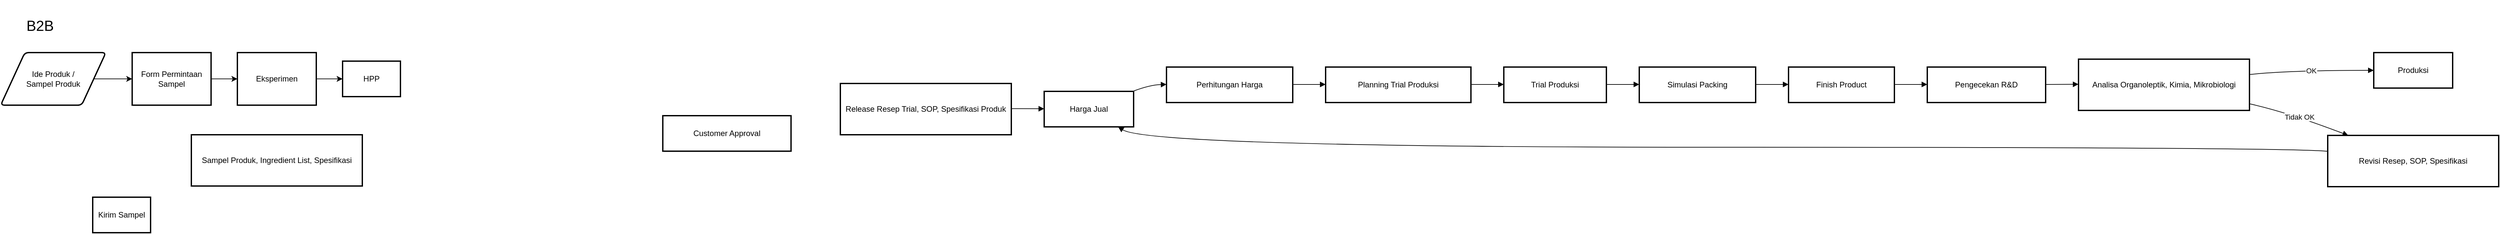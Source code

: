 <mxfile version="26.2.9">
  <diagram name="B2B" id="JEkLsybQMh7TkXwGEb7z">
    <mxGraphModel dx="1271" dy="962" grid="1" gridSize="10" guides="1" tooltips="1" connect="1" arrows="1" fold="1" page="1" pageScale="1" pageWidth="850" pageHeight="1100" math="0" shadow="0">
      <root>
        <mxCell id="0" />
        <mxCell id="1" parent="0" />
        <mxCell id="7P-PuD_ggh4ez_p3lZlP-15" style="edgeStyle=orthogonalEdgeStyle;rounded=0;orthogonalLoop=1;jettySize=auto;html=1;exitX=1;exitY=0.5;exitDx=0;exitDy=0;entryX=0;entryY=0.5;entryDx=0;entryDy=0;" edge="1" parent="1" source="6dXVv3c4vtzoXwTVIitz-65" target="7P-PuD_ggh4ez_p3lZlP-11">
          <mxGeometry relative="1" as="geometry" />
        </mxCell>
        <mxCell id="6dXVv3c4vtzoXwTVIitz-65" value="Form Permintaan Sampel" style="whiteSpace=wrap;strokeWidth=2;" parent="1" vertex="1">
          <mxGeometry x="280" y="160" width="120" height="80" as="geometry" />
        </mxCell>
        <mxCell id="6dXVv3c4vtzoXwTVIitz-66" value="Sampel Produk, Ingredient List, Spesifikasi" style="whiteSpace=wrap;strokeWidth=2;" parent="1" vertex="1">
          <mxGeometry x="370" y="285" width="260" height="78" as="geometry" />
        </mxCell>
        <mxCell id="6dXVv3c4vtzoXwTVIitz-67" value="HPP" style="whiteSpace=wrap;strokeWidth=2;" parent="1" vertex="1">
          <mxGeometry x="600" y="173" width="88" height="54" as="geometry" />
        </mxCell>
        <mxCell id="6dXVv3c4vtzoXwTVIitz-68" value="Customer Approval" style="whiteSpace=wrap;strokeWidth=2;" parent="1" vertex="1">
          <mxGeometry x="1087" y="256" width="195" height="54" as="geometry" />
        </mxCell>
        <mxCell id="6dXVv3c4vtzoXwTVIitz-69" value="Release Resep Trial, SOP, Spesifikasi Produk" style="whiteSpace=wrap;strokeWidth=2;" parent="1" vertex="1">
          <mxGeometry x="1357" y="207" width="260" height="78" as="geometry" />
        </mxCell>
        <mxCell id="6dXVv3c4vtzoXwTVIitz-70" value="Revisi Resep, SOP, Spesifikasi" style="whiteSpace=wrap;strokeWidth=2;" parent="1" vertex="1">
          <mxGeometry x="3619" y="286" width="260" height="78" as="geometry" />
        </mxCell>
        <mxCell id="6dXVv3c4vtzoXwTVIitz-71" value="Harga Jual" style="whiteSpace=wrap;strokeWidth=2;" parent="1" vertex="1">
          <mxGeometry x="1667" y="219" width="136" height="54" as="geometry" />
        </mxCell>
        <mxCell id="6dXVv3c4vtzoXwTVIitz-72" value="Perhitungan Harga" style="whiteSpace=wrap;strokeWidth=2;" parent="1" vertex="1">
          <mxGeometry x="1853" y="182" width="192" height="54" as="geometry" />
        </mxCell>
        <mxCell id="6dXVv3c4vtzoXwTVIitz-73" value="Planning Trial Produksi" style="whiteSpace=wrap;strokeWidth=2;" parent="1" vertex="1">
          <mxGeometry x="2095" y="182" width="221" height="54" as="geometry" />
        </mxCell>
        <mxCell id="6dXVv3c4vtzoXwTVIitz-74" value="Trial Produksi" style="whiteSpace=wrap;strokeWidth=2;" parent="1" vertex="1">
          <mxGeometry x="2366" y="182" width="156" height="54" as="geometry" />
        </mxCell>
        <mxCell id="6dXVv3c4vtzoXwTVIitz-75" value="Simulasi Packing" style="whiteSpace=wrap;strokeWidth=2;" parent="1" vertex="1">
          <mxGeometry x="2572" y="182" width="177" height="54" as="geometry" />
        </mxCell>
        <mxCell id="6dXVv3c4vtzoXwTVIitz-76" value="Finish Product" style="whiteSpace=wrap;strokeWidth=2;" parent="1" vertex="1">
          <mxGeometry x="2799" y="182" width="161" height="54" as="geometry" />
        </mxCell>
        <mxCell id="6dXVv3c4vtzoXwTVIitz-77" value="Pengecekan R&amp;D" style="whiteSpace=wrap;strokeWidth=2;" parent="1" vertex="1">
          <mxGeometry x="3010" y="182" width="180" height="54" as="geometry" />
        </mxCell>
        <mxCell id="6dXVv3c4vtzoXwTVIitz-78" value="Analisa Organoleptik, Kimia, Mikrobiologi" style="whiteSpace=wrap;strokeWidth=2;" parent="1" vertex="1">
          <mxGeometry x="3240" y="170" width="260" height="78" as="geometry" />
        </mxCell>
        <mxCell id="6dXVv3c4vtzoXwTVIitz-79" value="Produksi" style="whiteSpace=wrap;strokeWidth=2;" parent="1" vertex="1">
          <mxGeometry x="3689" y="160" width="120" height="54" as="geometry" />
        </mxCell>
        <mxCell id="6dXVv3c4vtzoXwTVIitz-86" value="" style="curved=1;startArrow=none;endArrow=block;exitX=1;exitY=0.49;entryX=0;entryY=0.49;rounded=0;" parent="1" source="6dXVv3c4vtzoXwTVIitz-69" target="6dXVv3c4vtzoXwTVIitz-71" edge="1">
          <mxGeometry relative="1" as="geometry">
            <Array as="points" />
          </mxGeometry>
        </mxCell>
        <mxCell id="6dXVv3c4vtzoXwTVIitz-87" value="" style="curved=1;startArrow=none;endArrow=block;exitX=0;exitY=0.31;entryX=0.82;entryY=0.99;rounded=0;" parent="1" source="6dXVv3c4vtzoXwTVIitz-70" target="6dXVv3c4vtzoXwTVIitz-71" edge="1">
          <mxGeometry relative="1" as="geometry">
            <Array as="points">
              <mxPoint x="3559" y="304" />
              <mxPoint x="1828" y="304" />
            </Array>
          </mxGeometry>
        </mxCell>
        <mxCell id="6dXVv3c4vtzoXwTVIitz-88" value="" style="curved=1;startArrow=none;endArrow=block;exitX=1;exitY=-0.01;entryX=0;entryY=0.49;rounded=0;" parent="1" source="6dXVv3c4vtzoXwTVIitz-71" target="6dXVv3c4vtzoXwTVIitz-72" edge="1">
          <mxGeometry relative="1" as="geometry">
            <Array as="points">
              <mxPoint x="1828" y="209" />
            </Array>
          </mxGeometry>
        </mxCell>
        <mxCell id="6dXVv3c4vtzoXwTVIitz-89" value="" style="curved=1;startArrow=none;endArrow=block;exitX=1;exitY=0.49;entryX=0;entryY=0.49;rounded=0;" parent="1" source="6dXVv3c4vtzoXwTVIitz-72" target="6dXVv3c4vtzoXwTVIitz-73" edge="1">
          <mxGeometry relative="1" as="geometry">
            <Array as="points" />
          </mxGeometry>
        </mxCell>
        <mxCell id="6dXVv3c4vtzoXwTVIitz-90" value="" style="curved=1;startArrow=none;endArrow=block;exitX=1;exitY=0.49;entryX=0;entryY=0.49;rounded=0;" parent="1" source="6dXVv3c4vtzoXwTVIitz-73" target="6dXVv3c4vtzoXwTVIitz-74" edge="1">
          <mxGeometry relative="1" as="geometry">
            <Array as="points" />
          </mxGeometry>
        </mxCell>
        <mxCell id="6dXVv3c4vtzoXwTVIitz-91" value="" style="curved=1;startArrow=none;endArrow=block;exitX=1;exitY=0.49;entryX=0;entryY=0.49;rounded=0;" parent="1" source="6dXVv3c4vtzoXwTVIitz-74" target="6dXVv3c4vtzoXwTVIitz-75" edge="1">
          <mxGeometry relative="1" as="geometry">
            <Array as="points" />
          </mxGeometry>
        </mxCell>
        <mxCell id="6dXVv3c4vtzoXwTVIitz-92" value="" style="curved=1;startArrow=none;endArrow=block;exitX=1;exitY=0.49;entryX=0;entryY=0.49;rounded=0;" parent="1" source="6dXVv3c4vtzoXwTVIitz-75" target="6dXVv3c4vtzoXwTVIitz-76" edge="1">
          <mxGeometry relative="1" as="geometry">
            <Array as="points" />
          </mxGeometry>
        </mxCell>
        <mxCell id="6dXVv3c4vtzoXwTVIitz-93" value="" style="curved=1;startArrow=none;endArrow=block;exitX=1;exitY=0.49;entryX=0;entryY=0.49;rounded=0;" parent="1" source="6dXVv3c4vtzoXwTVIitz-76" target="6dXVv3c4vtzoXwTVIitz-77" edge="1">
          <mxGeometry relative="1" as="geometry">
            <Array as="points" />
          </mxGeometry>
        </mxCell>
        <mxCell id="6dXVv3c4vtzoXwTVIitz-94" value="" style="curved=1;startArrow=none;endArrow=block;exitX=1;exitY=0.49;entryX=0;entryY=0.49;rounded=0;" parent="1" source="6dXVv3c4vtzoXwTVIitz-77" target="6dXVv3c4vtzoXwTVIitz-78" edge="1">
          <mxGeometry relative="1" as="geometry">
            <Array as="points" />
          </mxGeometry>
        </mxCell>
        <mxCell id="6dXVv3c4vtzoXwTVIitz-95" value="OK" style="curved=1;startArrow=none;endArrow=block;exitX=1;exitY=0.3;entryX=0;entryY=0.5;rounded=0;" parent="1" source="6dXVv3c4vtzoXwTVIitz-78" target="6dXVv3c4vtzoXwTVIitz-79" edge="1">
          <mxGeometry relative="1" as="geometry">
            <Array as="points">
              <mxPoint x="3559" y="187" />
            </Array>
          </mxGeometry>
        </mxCell>
        <mxCell id="6dXVv3c4vtzoXwTVIitz-96" value="Tidak OK" style="curved=1;startArrow=none;endArrow=block;exitX=1;exitY=0.87;entryX=0.12;entryY=0;rounded=0;" parent="1" source="6dXVv3c4vtzoXwTVIitz-78" target="6dXVv3c4vtzoXwTVIitz-70" edge="1">
          <mxGeometry relative="1" as="geometry">
            <Array as="points">
              <mxPoint x="3559" y="251" />
            </Array>
          </mxGeometry>
        </mxCell>
        <mxCell id="7P-PuD_ggh4ez_p3lZlP-9" value="&lt;font style=&quot;font-size: 22px;&quot;&gt;B2B&lt;/font&gt;" style="text;html=1;align=center;verticalAlign=middle;whiteSpace=wrap;rounded=0;" vertex="1" parent="1">
          <mxGeometry x="80" y="80" width="120" height="80" as="geometry" />
        </mxCell>
        <mxCell id="7P-PuD_ggh4ez_p3lZlP-16" style="edgeStyle=orthogonalEdgeStyle;rounded=0;orthogonalLoop=1;jettySize=auto;html=1;exitX=1;exitY=0.5;exitDx=0;exitDy=0;entryX=0;entryY=0.5;entryDx=0;entryDy=0;" edge="1" parent="1" source="7P-PuD_ggh4ez_p3lZlP-11" target="6dXVv3c4vtzoXwTVIitz-67">
          <mxGeometry relative="1" as="geometry" />
        </mxCell>
        <mxCell id="7P-PuD_ggh4ez_p3lZlP-11" value="Eksperimen" style="whiteSpace=wrap;strokeWidth=2;" vertex="1" parent="1">
          <mxGeometry x="440" y="160" width="120" height="80" as="geometry" />
        </mxCell>
        <mxCell id="7P-PuD_ggh4ez_p3lZlP-14" style="edgeStyle=orthogonalEdgeStyle;rounded=0;orthogonalLoop=1;jettySize=auto;html=1;exitX=1;exitY=0.5;exitDx=0;exitDy=0;entryX=0;entryY=0.5;entryDx=0;entryDy=0;" edge="1" parent="1" source="7P-PuD_ggh4ez_p3lZlP-13" target="6dXVv3c4vtzoXwTVIitz-65">
          <mxGeometry relative="1" as="geometry" />
        </mxCell>
        <mxCell id="7P-PuD_ggh4ez_p3lZlP-13" value="Ide Produk /&lt;br style=&quot;padding: 0px; margin: 0px;&quot;&gt;Sampel Produk" style="shape=parallelogram;html=1;strokeWidth=2;perimeter=parallelogramPerimeter;whiteSpace=wrap;rounded=1;arcSize=12;size=0.23;" vertex="1" parent="1">
          <mxGeometry x="80" y="160" width="160" height="80" as="geometry" />
        </mxCell>
        <mxCell id="7P-PuD_ggh4ez_p3lZlP-17" value="Kirim Sampel" style="whiteSpace=wrap;strokeWidth=2;" vertex="1" parent="1">
          <mxGeometry x="220" y="380" width="88" height="54" as="geometry" />
        </mxCell>
      </root>
    </mxGraphModel>
  </diagram>
</mxfile>
